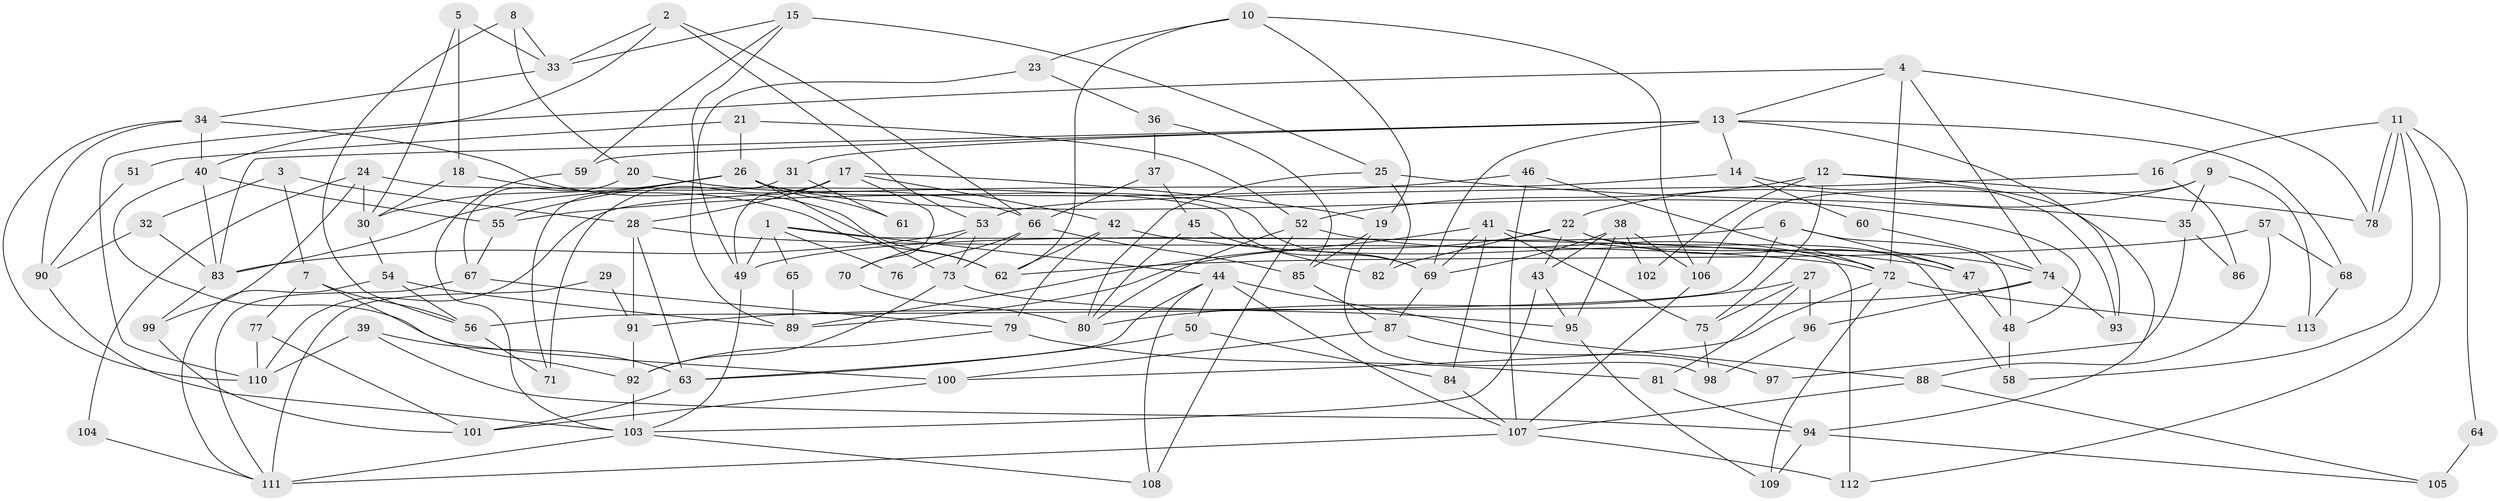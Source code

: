 // Generated by graph-tools (version 1.1) at 2025/02/03/09/25 03:02:01]
// undirected, 113 vertices, 226 edges
graph export_dot {
graph [start="1"]
  node [color=gray90,style=filled];
  1;
  2;
  3;
  4;
  5;
  6;
  7;
  8;
  9;
  10;
  11;
  12;
  13;
  14;
  15;
  16;
  17;
  18;
  19;
  20;
  21;
  22;
  23;
  24;
  25;
  26;
  27;
  28;
  29;
  30;
  31;
  32;
  33;
  34;
  35;
  36;
  37;
  38;
  39;
  40;
  41;
  42;
  43;
  44;
  45;
  46;
  47;
  48;
  49;
  50;
  51;
  52;
  53;
  54;
  55;
  56;
  57;
  58;
  59;
  60;
  61;
  62;
  63;
  64;
  65;
  66;
  67;
  68;
  69;
  70;
  71;
  72;
  73;
  74;
  75;
  76;
  77;
  78;
  79;
  80;
  81;
  82;
  83;
  84;
  85;
  86;
  87;
  88;
  89;
  90;
  91;
  92;
  93;
  94;
  95;
  96;
  97;
  98;
  99;
  100;
  101;
  102;
  103;
  104;
  105;
  106;
  107;
  108;
  109;
  110;
  111;
  112;
  113;
  1 -- 49;
  1 -- 44;
  1 -- 65;
  1 -- 76;
  1 -- 112;
  2 -- 33;
  2 -- 53;
  2 -- 40;
  2 -- 66;
  3 -- 28;
  3 -- 7;
  3 -- 32;
  4 -- 78;
  4 -- 13;
  4 -- 72;
  4 -- 74;
  4 -- 110;
  5 -- 33;
  5 -- 18;
  5 -- 30;
  6 -- 56;
  6 -- 47;
  6 -- 48;
  6 -- 49;
  7 -- 77;
  7 -- 92;
  7 -- 56;
  8 -- 56;
  8 -- 20;
  8 -- 33;
  9 -- 22;
  9 -- 113;
  9 -- 35;
  9 -- 106;
  10 -- 106;
  10 -- 62;
  10 -- 19;
  10 -- 23;
  11 -- 78;
  11 -- 78;
  11 -- 112;
  11 -- 16;
  11 -- 58;
  11 -- 64;
  12 -- 94;
  12 -- 52;
  12 -- 75;
  12 -- 78;
  12 -- 102;
  13 -- 14;
  13 -- 69;
  13 -- 31;
  13 -- 59;
  13 -- 68;
  13 -- 83;
  13 -- 93;
  14 -- 93;
  14 -- 110;
  14 -- 60;
  15 -- 89;
  15 -- 25;
  15 -- 33;
  15 -- 59;
  16 -- 53;
  16 -- 86;
  17 -- 49;
  17 -- 28;
  17 -- 19;
  17 -- 42;
  17 -- 70;
  17 -- 71;
  18 -- 62;
  18 -- 30;
  19 -- 85;
  19 -- 98;
  20 -- 67;
  20 -- 66;
  21 -- 52;
  21 -- 26;
  21 -- 51;
  22 -- 43;
  22 -- 89;
  22 -- 47;
  22 -- 58;
  22 -- 82;
  23 -- 49;
  23 -- 36;
  24 -- 30;
  24 -- 69;
  24 -- 99;
  24 -- 104;
  25 -- 80;
  25 -- 82;
  25 -- 35;
  26 -- 48;
  26 -- 83;
  26 -- 30;
  26 -- 55;
  26 -- 61;
  26 -- 69;
  26 -- 73;
  27 -- 75;
  27 -- 81;
  27 -- 80;
  27 -- 96;
  28 -- 63;
  28 -- 72;
  28 -- 91;
  29 -- 111;
  29 -- 91;
  30 -- 54;
  31 -- 71;
  31 -- 61;
  32 -- 83;
  32 -- 90;
  33 -- 34;
  34 -- 40;
  34 -- 62;
  34 -- 90;
  34 -- 110;
  35 -- 86;
  35 -- 97;
  36 -- 85;
  36 -- 37;
  37 -- 66;
  37 -- 45;
  38 -- 43;
  38 -- 69;
  38 -- 95;
  38 -- 102;
  38 -- 106;
  39 -- 110;
  39 -- 63;
  39 -- 94;
  40 -- 55;
  40 -- 83;
  40 -- 100;
  41 -- 74;
  41 -- 75;
  41 -- 69;
  41 -- 84;
  41 -- 89;
  42 -- 47;
  42 -- 62;
  42 -- 79;
  43 -- 103;
  43 -- 95;
  44 -- 50;
  44 -- 108;
  44 -- 63;
  44 -- 88;
  44 -- 107;
  45 -- 80;
  45 -- 82;
  46 -- 107;
  46 -- 72;
  46 -- 55;
  47 -- 48;
  48 -- 58;
  49 -- 103;
  50 -- 84;
  50 -- 63;
  51 -- 90;
  52 -- 80;
  52 -- 72;
  52 -- 108;
  53 -- 73;
  53 -- 83;
  53 -- 70;
  54 -- 111;
  54 -- 56;
  54 -- 89;
  55 -- 67;
  56 -- 71;
  57 -- 88;
  57 -- 62;
  57 -- 68;
  59 -- 103;
  60 -- 74;
  63 -- 101;
  64 -- 105;
  65 -- 89;
  66 -- 73;
  66 -- 76;
  66 -- 85;
  67 -- 111;
  67 -- 79;
  68 -- 113;
  69 -- 87;
  70 -- 80;
  72 -- 100;
  72 -- 109;
  72 -- 113;
  73 -- 92;
  73 -- 95;
  74 -- 91;
  74 -- 93;
  74 -- 96;
  75 -- 98;
  77 -- 101;
  77 -- 110;
  79 -- 81;
  79 -- 92;
  81 -- 94;
  83 -- 99;
  84 -- 107;
  85 -- 87;
  87 -- 97;
  87 -- 100;
  88 -- 107;
  88 -- 105;
  90 -- 103;
  91 -- 92;
  92 -- 103;
  94 -- 109;
  94 -- 105;
  95 -- 109;
  96 -- 98;
  99 -- 101;
  100 -- 101;
  103 -- 108;
  103 -- 111;
  104 -- 111;
  106 -- 107;
  107 -- 111;
  107 -- 112;
}
